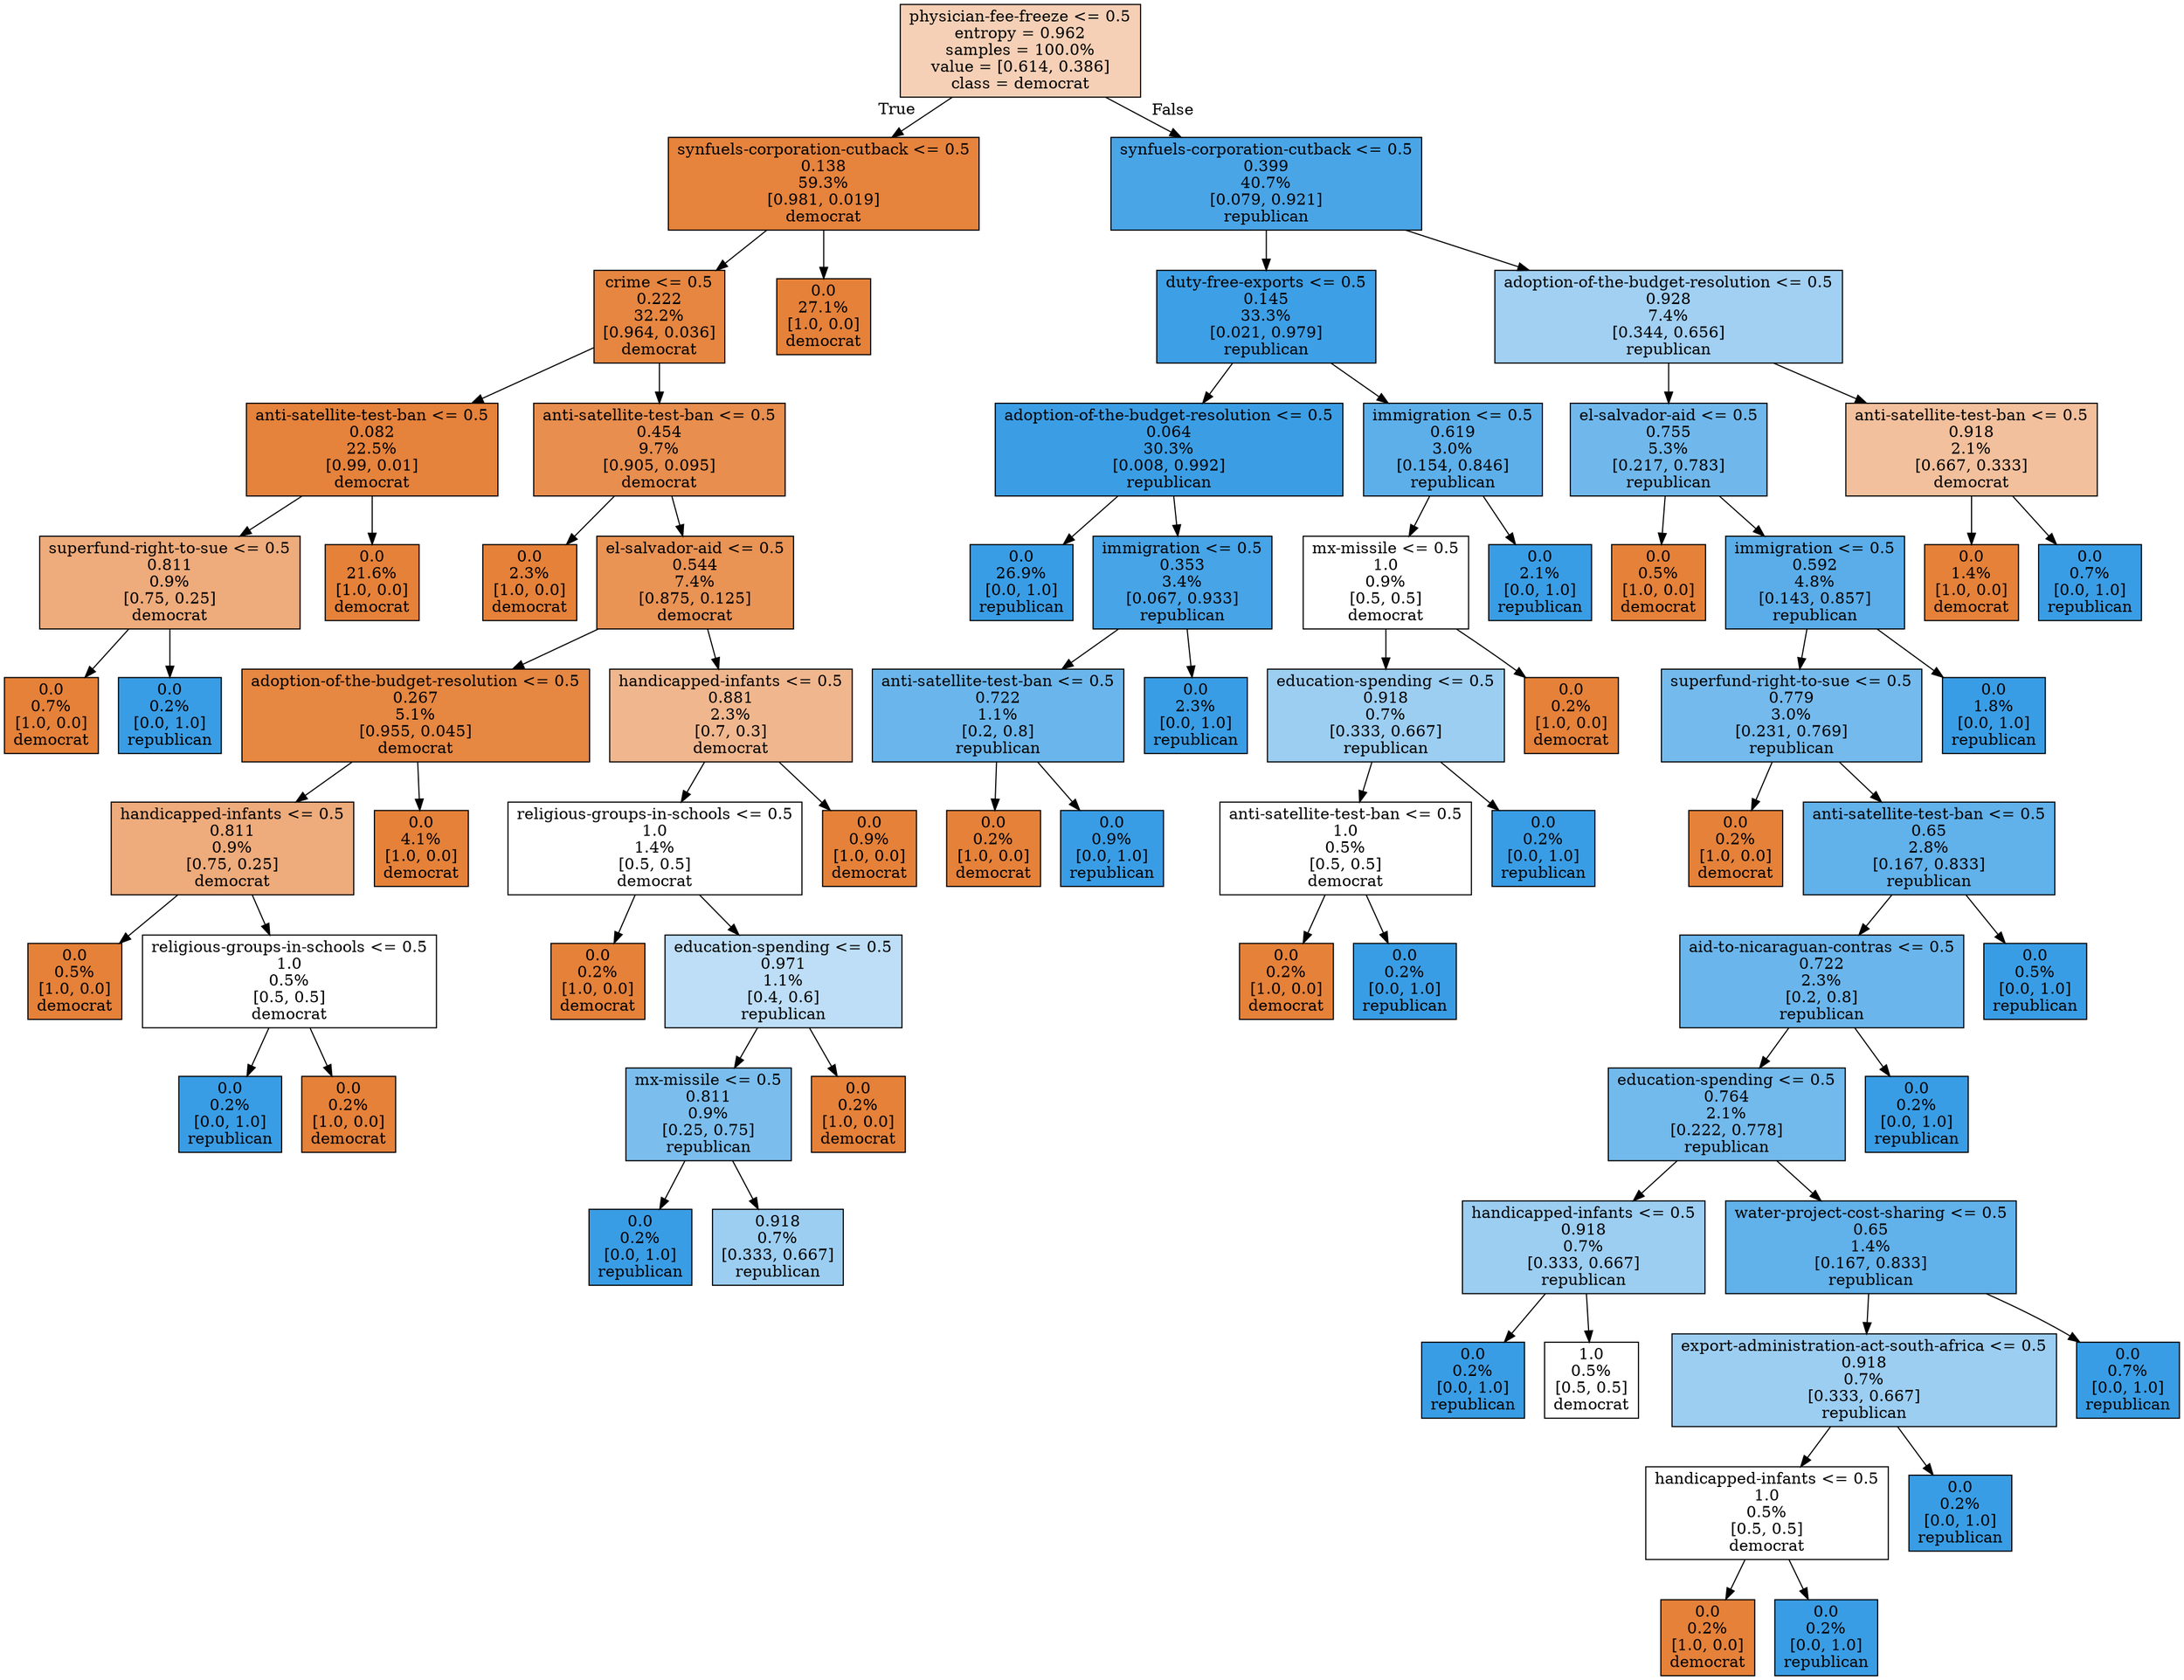 digraph Tree {
node [shape=box, style="filled", color="black"] ;
0 [label="physician-fee-freeze <= 0.5\nentropy = 0.962\nsamples = 100.0%\nvalue = [0.614, 0.386]\nclass = democrat", fillcolor="#f5d0b6"] ;
1 [label="synfuels-corporation-cutback <= 0.5\n0.138\n59.3%\n[0.981, 0.019]\ndemocrat", fillcolor="#e6833d"] ;
0 -> 1 [labeldistance=2.5, labelangle=45, headlabel="True"] ;
2 [label="crime <= 0.5\n0.222\n32.2%\n[0.964, 0.036]\ndemocrat", fillcolor="#e68640"] ;
1 -> 2 ;
3 [label="anti-satellite-test-ban <= 0.5\n0.082\n22.5%\n[0.99, 0.01]\ndemocrat", fillcolor="#e5823b"] ;
2 -> 3 ;
4 [label="superfund-right-to-sue <= 0.5\n0.811\n0.9%\n[0.75, 0.25]\ndemocrat", fillcolor="#eeab7b"] ;
3 -> 4 ;
5 [label="0.0\n0.7%\n[1.0, 0.0]\ndemocrat", fillcolor="#e58139"] ;
4 -> 5 ;
6 [label="0.0\n0.2%\n[0.0, 1.0]\nrepublican", fillcolor="#399de5"] ;
4 -> 6 ;
7 [label="0.0\n21.6%\n[1.0, 0.0]\ndemocrat", fillcolor="#e58139"] ;
3 -> 7 ;
8 [label="anti-satellite-test-ban <= 0.5\n0.454\n9.7%\n[0.905, 0.095]\ndemocrat", fillcolor="#e88e4e"] ;
2 -> 8 ;
9 [label="0.0\n2.3%\n[1.0, 0.0]\ndemocrat", fillcolor="#e58139"] ;
8 -> 9 ;
10 [label="el-salvador-aid <= 0.5\n0.544\n7.4%\n[0.875, 0.125]\ndemocrat", fillcolor="#e99355"] ;
8 -> 10 ;
11 [label="adoption-of-the-budget-resolution <= 0.5\n0.267\n5.1%\n[0.955, 0.045]\ndemocrat", fillcolor="#e68742"] ;
10 -> 11 ;
12 [label="handicapped-infants <= 0.5\n0.811\n0.9%\n[0.75, 0.25]\ndemocrat", fillcolor="#eeab7b"] ;
11 -> 12 ;
13 [label="0.0\n0.5%\n[1.0, 0.0]\ndemocrat", fillcolor="#e58139"] ;
12 -> 13 ;
14 [label="religious-groups-in-schools <= 0.5\n1.0\n0.5%\n[0.5, 0.5]\ndemocrat", fillcolor="#ffffff"] ;
12 -> 14 ;
15 [label="0.0\n0.2%\n[0.0, 1.0]\nrepublican", fillcolor="#399de5"] ;
14 -> 15 ;
16 [label="0.0\n0.2%\n[1.0, 0.0]\ndemocrat", fillcolor="#e58139"] ;
14 -> 16 ;
17 [label="0.0\n4.1%\n[1.0, 0.0]\ndemocrat", fillcolor="#e58139"] ;
11 -> 17 ;
18 [label="handicapped-infants <= 0.5\n0.881\n2.3%\n[0.7, 0.3]\ndemocrat", fillcolor="#f0b78e"] ;
10 -> 18 ;
19 [label="religious-groups-in-schools <= 0.5\n1.0\n1.4%\n[0.5, 0.5]\ndemocrat", fillcolor="#ffffff"] ;
18 -> 19 ;
20 [label="0.0\n0.2%\n[1.0, 0.0]\ndemocrat", fillcolor="#e58139"] ;
19 -> 20 ;
21 [label="education-spending <= 0.5\n0.971\n1.1%\n[0.4, 0.6]\nrepublican", fillcolor="#bddef6"] ;
19 -> 21 ;
22 [label="mx-missile <= 0.5\n0.811\n0.9%\n[0.25, 0.75]\nrepublican", fillcolor="#7bbeee"] ;
21 -> 22 ;
23 [label="0.0\n0.2%\n[0.0, 1.0]\nrepublican", fillcolor="#399de5"] ;
22 -> 23 ;
24 [label="0.918\n0.7%\n[0.333, 0.667]\nrepublican", fillcolor="#9ccef2"] ;
22 -> 24 ;
25 [label="0.0\n0.2%\n[1.0, 0.0]\ndemocrat", fillcolor="#e58139"] ;
21 -> 25 ;
26 [label="0.0\n0.9%\n[1.0, 0.0]\ndemocrat", fillcolor="#e58139"] ;
18 -> 26 ;
27 [label="0.0\n27.1%\n[1.0, 0.0]\ndemocrat", fillcolor="#e58139"] ;
1 -> 27 ;
28 [label="synfuels-corporation-cutback <= 0.5\n0.399\n40.7%\n[0.079, 0.921]\nrepublican", fillcolor="#4aa5e7"] ;
0 -> 28 [labeldistance=2.5, labelangle=-45, headlabel="False"] ;
29 [label="duty-free-exports <= 0.5\n0.145\n33.3%\n[0.021, 0.979]\nrepublican", fillcolor="#3d9fe6"] ;
28 -> 29 ;
30 [label="adoption-of-the-budget-resolution <= 0.5\n0.064\n30.3%\n[0.008, 0.992]\nrepublican", fillcolor="#3b9ee5"] ;
29 -> 30 ;
31 [label="0.0\n26.9%\n[0.0, 1.0]\nrepublican", fillcolor="#399de5"] ;
30 -> 31 ;
32 [label="immigration <= 0.5\n0.353\n3.4%\n[0.067, 0.933]\nrepublican", fillcolor="#47a4e7"] ;
30 -> 32 ;
33 [label="anti-satellite-test-ban <= 0.5\n0.722\n1.1%\n[0.2, 0.8]\nrepublican", fillcolor="#6ab6ec"] ;
32 -> 33 ;
34 [label="0.0\n0.2%\n[1.0, 0.0]\ndemocrat", fillcolor="#e58139"] ;
33 -> 34 ;
35 [label="0.0\n0.9%\n[0.0, 1.0]\nrepublican", fillcolor="#399de5"] ;
33 -> 35 ;
36 [label="0.0\n2.3%\n[0.0, 1.0]\nrepublican", fillcolor="#399de5"] ;
32 -> 36 ;
37 [label="immigration <= 0.5\n0.619\n3.0%\n[0.154, 0.846]\nrepublican", fillcolor="#5dafea"] ;
29 -> 37 ;
38 [label="mx-missile <= 0.5\n1.0\n0.9%\n[0.5, 0.5]\ndemocrat", fillcolor="#ffffff"] ;
37 -> 38 ;
39 [label="education-spending <= 0.5\n0.918\n0.7%\n[0.333, 0.667]\nrepublican", fillcolor="#9ccef2"] ;
38 -> 39 ;
40 [label="anti-satellite-test-ban <= 0.5\n1.0\n0.5%\n[0.5, 0.5]\ndemocrat", fillcolor="#ffffff"] ;
39 -> 40 ;
41 [label="0.0\n0.2%\n[1.0, 0.0]\ndemocrat", fillcolor="#e58139"] ;
40 -> 41 ;
42 [label="0.0\n0.2%\n[0.0, 1.0]\nrepublican", fillcolor="#399de5"] ;
40 -> 42 ;
43 [label="0.0\n0.2%\n[0.0, 1.0]\nrepublican", fillcolor="#399de5"] ;
39 -> 43 ;
44 [label="0.0\n0.2%\n[1.0, 0.0]\ndemocrat", fillcolor="#e58139"] ;
38 -> 44 ;
45 [label="0.0\n2.1%\n[0.0, 1.0]\nrepublican", fillcolor="#399de5"] ;
37 -> 45 ;
46 [label="adoption-of-the-budget-resolution <= 0.5\n0.928\n7.4%\n[0.344, 0.656]\nrepublican", fillcolor="#a1d0f3"] ;
28 -> 46 ;
47 [label="el-salvador-aid <= 0.5\n0.755\n5.3%\n[0.217, 0.783]\nrepublican", fillcolor="#70b8ec"] ;
46 -> 47 ;
48 [label="0.0\n0.5%\n[1.0, 0.0]\ndemocrat", fillcolor="#e58139"] ;
47 -> 48 ;
49 [label="immigration <= 0.5\n0.592\n4.8%\n[0.143, 0.857]\nrepublican", fillcolor="#5aade9"] ;
47 -> 49 ;
50 [label="superfund-right-to-sue <= 0.5\n0.779\n3.0%\n[0.231, 0.769]\nrepublican", fillcolor="#74baed"] ;
49 -> 50 ;
51 [label="0.0\n0.2%\n[1.0, 0.0]\ndemocrat", fillcolor="#e58139"] ;
50 -> 51 ;
52 [label="anti-satellite-test-ban <= 0.5\n0.65\n2.8%\n[0.167, 0.833]\nrepublican", fillcolor="#61b1ea"] ;
50 -> 52 ;
53 [label="aid-to-nicaraguan-contras <= 0.5\n0.722\n2.3%\n[0.2, 0.8]\nrepublican", fillcolor="#6ab6ec"] ;
52 -> 53 ;
54 [label="education-spending <= 0.5\n0.764\n2.1%\n[0.222, 0.778]\nrepublican", fillcolor="#72b9ec"] ;
53 -> 54 ;
55 [label="handicapped-infants <= 0.5\n0.918\n0.7%\n[0.333, 0.667]\nrepublican", fillcolor="#9ccef2"] ;
54 -> 55 ;
56 [label="0.0\n0.2%\n[0.0, 1.0]\nrepublican", fillcolor="#399de5"] ;
55 -> 56 ;
57 [label="1.0\n0.5%\n[0.5, 0.5]\ndemocrat", fillcolor="#ffffff"] ;
55 -> 57 ;
58 [label="water-project-cost-sharing <= 0.5\n0.65\n1.4%\n[0.167, 0.833]\nrepublican", fillcolor="#61b1ea"] ;
54 -> 58 ;
59 [label="export-administration-act-south-africa <= 0.5\n0.918\n0.7%\n[0.333, 0.667]\nrepublican", fillcolor="#9ccef2"] ;
58 -> 59 ;
60 [label="handicapped-infants <= 0.5\n1.0\n0.5%\n[0.5, 0.5]\ndemocrat", fillcolor="#ffffff"] ;
59 -> 60 ;
61 [label="0.0\n0.2%\n[1.0, 0.0]\ndemocrat", fillcolor="#e58139"] ;
60 -> 61 ;
62 [label="0.0\n0.2%\n[0.0, 1.0]\nrepublican", fillcolor="#399de5"] ;
60 -> 62 ;
63 [label="0.0\n0.2%\n[0.0, 1.0]\nrepublican", fillcolor="#399de5"] ;
59 -> 63 ;
64 [label="0.0\n0.7%\n[0.0, 1.0]\nrepublican", fillcolor="#399de5"] ;
58 -> 64 ;
65 [label="0.0\n0.2%\n[0.0, 1.0]\nrepublican", fillcolor="#399de5"] ;
53 -> 65 ;
66 [label="0.0\n0.5%\n[0.0, 1.0]\nrepublican", fillcolor="#399de5"] ;
52 -> 66 ;
67 [label="0.0\n1.8%\n[0.0, 1.0]\nrepublican", fillcolor="#399de5"] ;
49 -> 67 ;
68 [label="anti-satellite-test-ban <= 0.5\n0.918\n2.1%\n[0.667, 0.333]\ndemocrat", fillcolor="#f2c09c"] ;
46 -> 68 ;
69 [label="0.0\n1.4%\n[1.0, 0.0]\ndemocrat", fillcolor="#e58139"] ;
68 -> 69 ;
70 [label="0.0\n0.7%\n[0.0, 1.0]\nrepublican", fillcolor="#399de5"] ;
68 -> 70 ;
}
